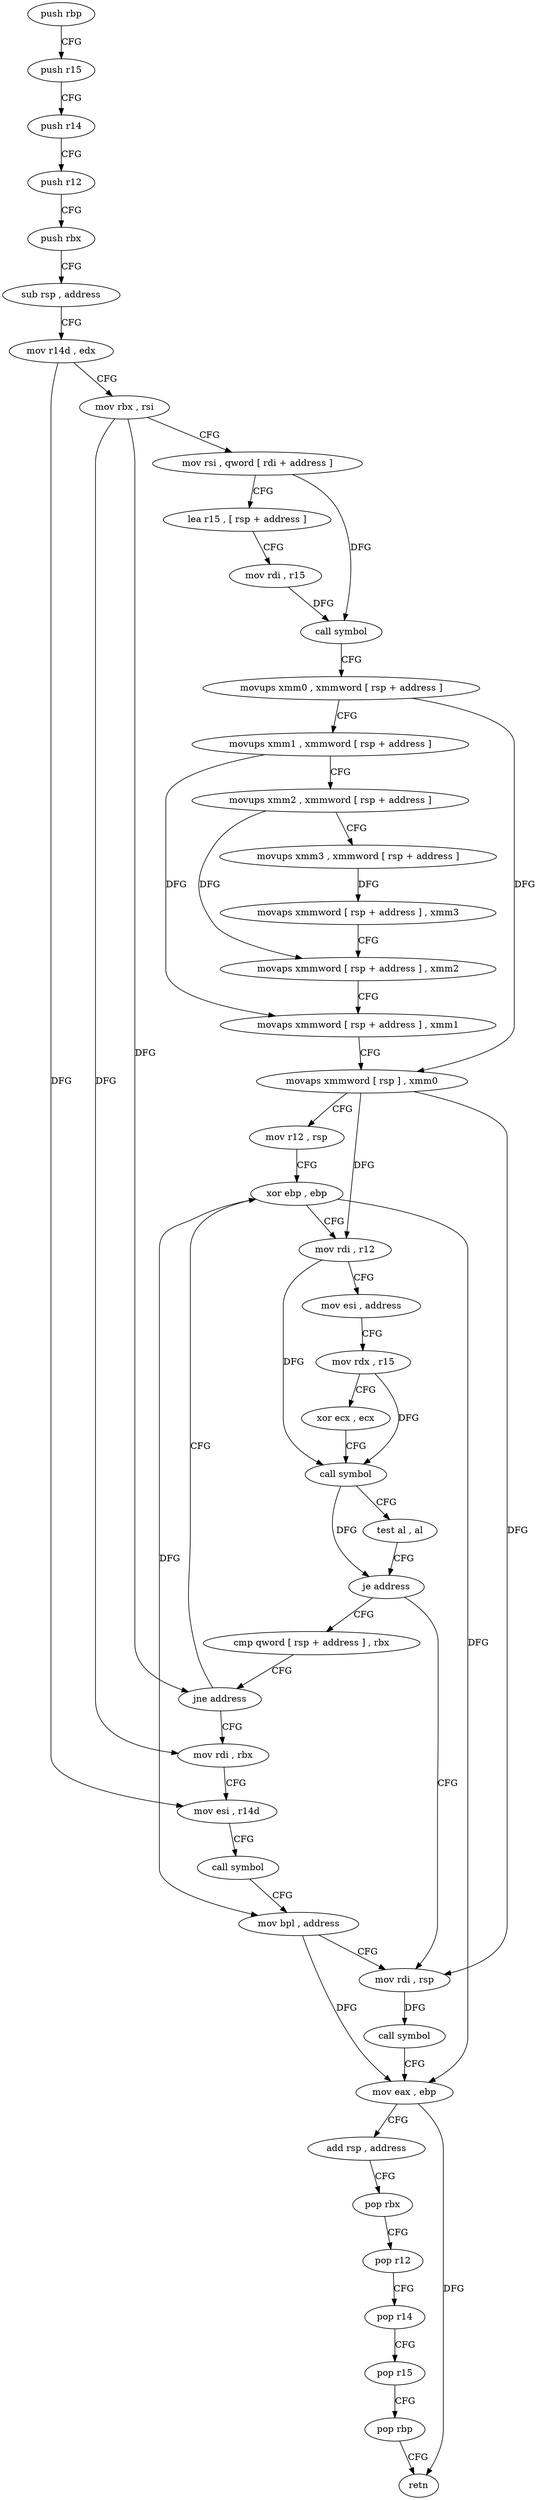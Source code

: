 digraph "func" {
"84672" [label = "push rbp" ]
"84673" [label = "push r15" ]
"84675" [label = "push r14" ]
"84677" [label = "push r12" ]
"84679" [label = "push rbx" ]
"84680" [label = "sub rsp , address" ]
"84687" [label = "mov r14d , edx" ]
"84690" [label = "mov rbx , rsi" ]
"84693" [label = "mov rsi , qword [ rdi + address ]" ]
"84697" [label = "lea r15 , [ rsp + address ]" ]
"84702" [label = "mov rdi , r15" ]
"84705" [label = "call symbol" ]
"84710" [label = "movups xmm0 , xmmword [ rsp + address ]" ]
"84715" [label = "movups xmm1 , xmmword [ rsp + address ]" ]
"84720" [label = "movups xmm2 , xmmword [ rsp + address ]" ]
"84725" [label = "movups xmm3 , xmmword [ rsp + address ]" ]
"84730" [label = "movaps xmmword [ rsp + address ] , xmm3" ]
"84735" [label = "movaps xmmword [ rsp + address ] , xmm2" ]
"84740" [label = "movaps xmmword [ rsp + address ] , xmm1" ]
"84745" [label = "movaps xmmword [ rsp ] , xmm0" ]
"84749" [label = "mov r12 , rsp" ]
"84752" [label = "xor ebp , ebp" ]
"84797" [label = "mov rdi , rsp" ]
"84800" [label = "call symbol" ]
"84805" [label = "mov eax , ebp" ]
"84807" [label = "add rsp , address" ]
"84814" [label = "pop rbx" ]
"84815" [label = "pop r12" ]
"84817" [label = "pop r14" ]
"84819" [label = "pop r15" ]
"84821" [label = "pop rbp" ]
"84822" [label = "retn" ]
"84776" [label = "cmp qword [ rsp + address ] , rbx" ]
"84781" [label = "jne address" ]
"84783" [label = "mov rdi , rbx" ]
"84754" [label = "mov rdi , r12" ]
"84757" [label = "mov esi , address" ]
"84762" [label = "mov rdx , r15" ]
"84765" [label = "xor ecx , ecx" ]
"84767" [label = "call symbol" ]
"84772" [label = "test al , al" ]
"84774" [label = "je address" ]
"84786" [label = "mov esi , r14d" ]
"84789" [label = "call symbol" ]
"84794" [label = "mov bpl , address" ]
"84672" -> "84673" [ label = "CFG" ]
"84673" -> "84675" [ label = "CFG" ]
"84675" -> "84677" [ label = "CFG" ]
"84677" -> "84679" [ label = "CFG" ]
"84679" -> "84680" [ label = "CFG" ]
"84680" -> "84687" [ label = "CFG" ]
"84687" -> "84690" [ label = "CFG" ]
"84687" -> "84786" [ label = "DFG" ]
"84690" -> "84693" [ label = "CFG" ]
"84690" -> "84781" [ label = "DFG" ]
"84690" -> "84783" [ label = "DFG" ]
"84693" -> "84697" [ label = "CFG" ]
"84693" -> "84705" [ label = "DFG" ]
"84697" -> "84702" [ label = "CFG" ]
"84702" -> "84705" [ label = "DFG" ]
"84705" -> "84710" [ label = "CFG" ]
"84710" -> "84715" [ label = "CFG" ]
"84710" -> "84745" [ label = "DFG" ]
"84715" -> "84720" [ label = "CFG" ]
"84715" -> "84740" [ label = "DFG" ]
"84720" -> "84725" [ label = "CFG" ]
"84720" -> "84735" [ label = "DFG" ]
"84725" -> "84730" [ label = "DFG" ]
"84730" -> "84735" [ label = "CFG" ]
"84735" -> "84740" [ label = "CFG" ]
"84740" -> "84745" [ label = "CFG" ]
"84745" -> "84749" [ label = "CFG" ]
"84745" -> "84754" [ label = "DFG" ]
"84745" -> "84797" [ label = "DFG" ]
"84749" -> "84752" [ label = "CFG" ]
"84752" -> "84754" [ label = "CFG" ]
"84752" -> "84805" [ label = "DFG" ]
"84752" -> "84794" [ label = "DFG" ]
"84797" -> "84800" [ label = "DFG" ]
"84800" -> "84805" [ label = "CFG" ]
"84805" -> "84807" [ label = "CFG" ]
"84805" -> "84822" [ label = "DFG" ]
"84807" -> "84814" [ label = "CFG" ]
"84814" -> "84815" [ label = "CFG" ]
"84815" -> "84817" [ label = "CFG" ]
"84817" -> "84819" [ label = "CFG" ]
"84819" -> "84821" [ label = "CFG" ]
"84821" -> "84822" [ label = "CFG" ]
"84776" -> "84781" [ label = "CFG" ]
"84781" -> "84752" [ label = "CFG" ]
"84781" -> "84783" [ label = "CFG" ]
"84783" -> "84786" [ label = "CFG" ]
"84754" -> "84757" [ label = "CFG" ]
"84754" -> "84767" [ label = "DFG" ]
"84757" -> "84762" [ label = "CFG" ]
"84762" -> "84765" [ label = "CFG" ]
"84762" -> "84767" [ label = "DFG" ]
"84765" -> "84767" [ label = "CFG" ]
"84767" -> "84772" [ label = "CFG" ]
"84767" -> "84774" [ label = "DFG" ]
"84772" -> "84774" [ label = "CFG" ]
"84774" -> "84797" [ label = "CFG" ]
"84774" -> "84776" [ label = "CFG" ]
"84786" -> "84789" [ label = "CFG" ]
"84789" -> "84794" [ label = "CFG" ]
"84794" -> "84797" [ label = "CFG" ]
"84794" -> "84805" [ label = "DFG" ]
}
